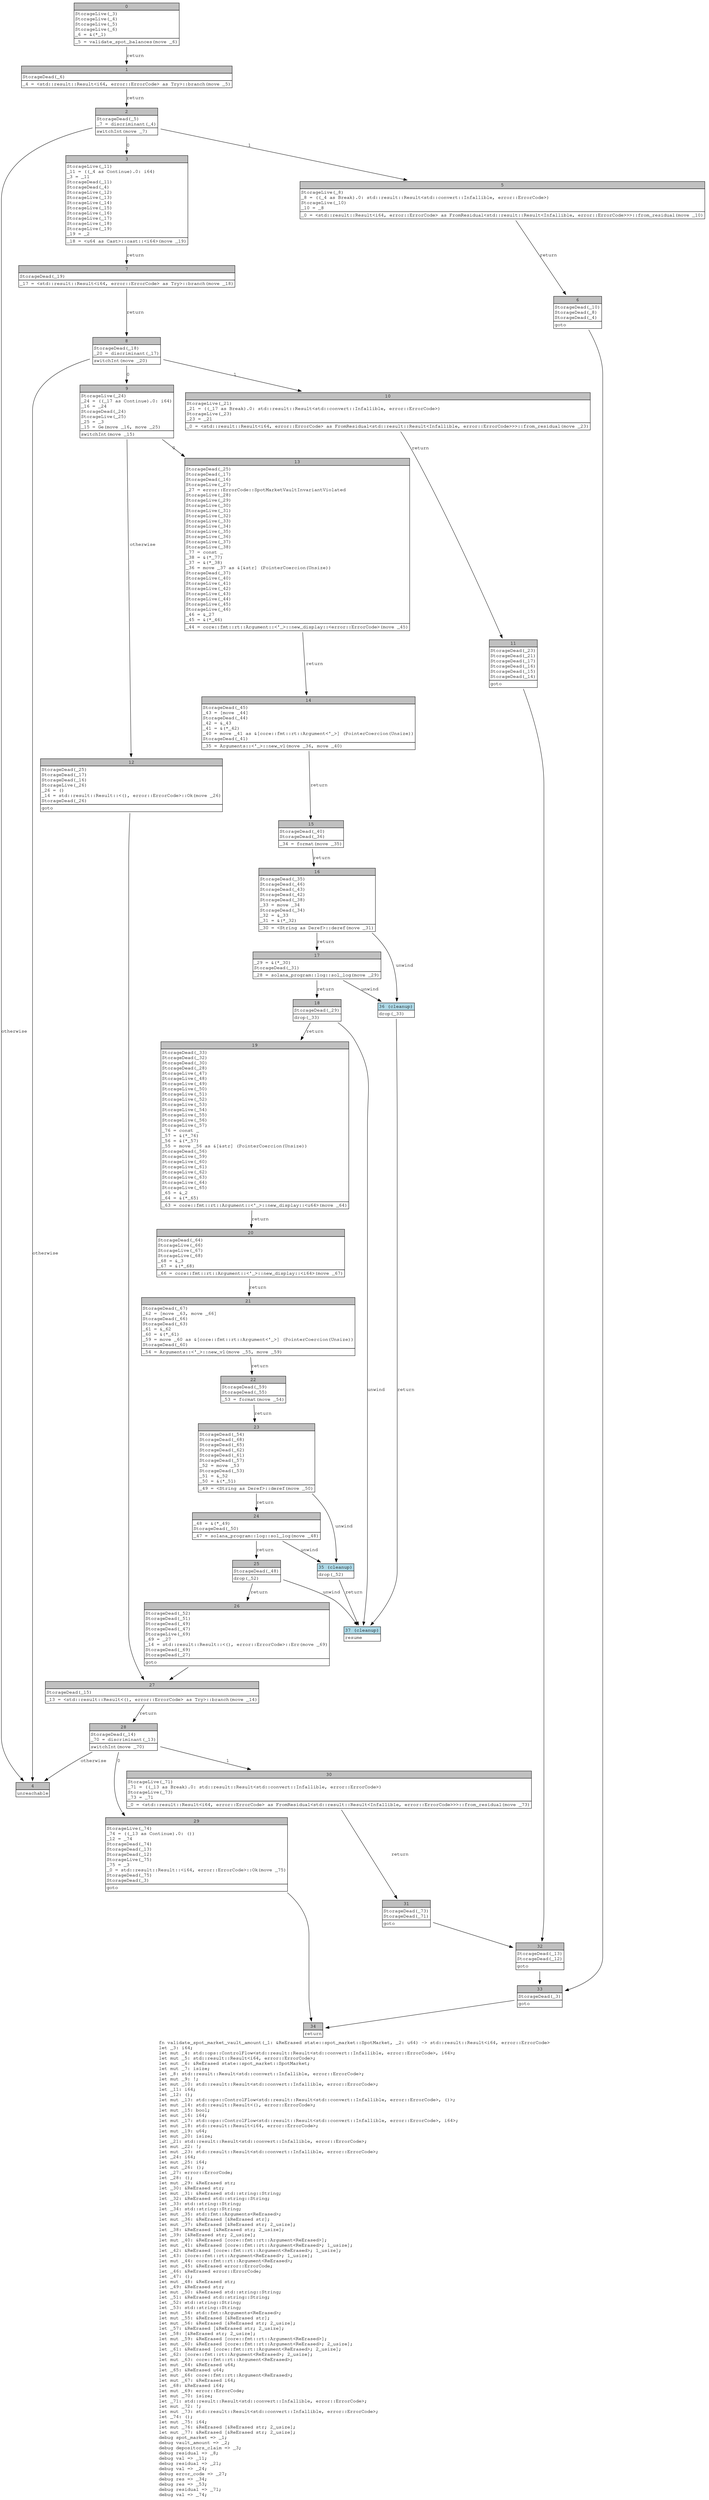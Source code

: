 digraph Mir_0_2845 {
    graph [fontname="Courier, monospace"];
    node [fontname="Courier, monospace"];
    edge [fontname="Courier, monospace"];
    label=<fn validate_spot_market_vault_amount(_1: &amp;ReErased state::spot_market::SpotMarket, _2: u64) -&gt; std::result::Result&lt;i64, error::ErrorCode&gt;<br align="left"/>let _3: i64;<br align="left"/>let mut _4: std::ops::ControlFlow&lt;std::result::Result&lt;std::convert::Infallible, error::ErrorCode&gt;, i64&gt;;<br align="left"/>let mut _5: std::result::Result&lt;i64, error::ErrorCode&gt;;<br align="left"/>let mut _6: &amp;ReErased state::spot_market::SpotMarket;<br align="left"/>let mut _7: isize;<br align="left"/>let _8: std::result::Result&lt;std::convert::Infallible, error::ErrorCode&gt;;<br align="left"/>let mut _9: !;<br align="left"/>let mut _10: std::result::Result&lt;std::convert::Infallible, error::ErrorCode&gt;;<br align="left"/>let _11: i64;<br align="left"/>let _12: ();<br align="left"/>let mut _13: std::ops::ControlFlow&lt;std::result::Result&lt;std::convert::Infallible, error::ErrorCode&gt;, ()&gt;;<br align="left"/>let mut _14: std::result::Result&lt;(), error::ErrorCode&gt;;<br align="left"/>let mut _15: bool;<br align="left"/>let mut _16: i64;<br align="left"/>let mut _17: std::ops::ControlFlow&lt;std::result::Result&lt;std::convert::Infallible, error::ErrorCode&gt;, i64&gt;;<br align="left"/>let mut _18: std::result::Result&lt;i64, error::ErrorCode&gt;;<br align="left"/>let mut _19: u64;<br align="left"/>let mut _20: isize;<br align="left"/>let _21: std::result::Result&lt;std::convert::Infallible, error::ErrorCode&gt;;<br align="left"/>let mut _22: !;<br align="left"/>let mut _23: std::result::Result&lt;std::convert::Infallible, error::ErrorCode&gt;;<br align="left"/>let _24: i64;<br align="left"/>let mut _25: i64;<br align="left"/>let mut _26: ();<br align="left"/>let _27: error::ErrorCode;<br align="left"/>let _28: ();<br align="left"/>let mut _29: &amp;ReErased str;<br align="left"/>let _30: &amp;ReErased str;<br align="left"/>let mut _31: &amp;ReErased std::string::String;<br align="left"/>let _32: &amp;ReErased std::string::String;<br align="left"/>let _33: std::string::String;<br align="left"/>let _34: std::string::String;<br align="left"/>let mut _35: std::fmt::Arguments&lt;ReErased&gt;;<br align="left"/>let mut _36: &amp;ReErased [&amp;ReErased str];<br align="left"/>let mut _37: &amp;ReErased [&amp;ReErased str; 2_usize];<br align="left"/>let _38: &amp;ReErased [&amp;ReErased str; 2_usize];<br align="left"/>let _39: [&amp;ReErased str; 2_usize];<br align="left"/>let mut _40: &amp;ReErased [core::fmt::rt::Argument&lt;ReErased&gt;];<br align="left"/>let mut _41: &amp;ReErased [core::fmt::rt::Argument&lt;ReErased&gt;; 1_usize];<br align="left"/>let _42: &amp;ReErased [core::fmt::rt::Argument&lt;ReErased&gt;; 1_usize];<br align="left"/>let _43: [core::fmt::rt::Argument&lt;ReErased&gt;; 1_usize];<br align="left"/>let mut _44: core::fmt::rt::Argument&lt;ReErased&gt;;<br align="left"/>let mut _45: &amp;ReErased error::ErrorCode;<br align="left"/>let _46: &amp;ReErased error::ErrorCode;<br align="left"/>let _47: ();<br align="left"/>let mut _48: &amp;ReErased str;<br align="left"/>let _49: &amp;ReErased str;<br align="left"/>let mut _50: &amp;ReErased std::string::String;<br align="left"/>let _51: &amp;ReErased std::string::String;<br align="left"/>let _52: std::string::String;<br align="left"/>let _53: std::string::String;<br align="left"/>let mut _54: std::fmt::Arguments&lt;ReErased&gt;;<br align="left"/>let mut _55: &amp;ReErased [&amp;ReErased str];<br align="left"/>let mut _56: &amp;ReErased [&amp;ReErased str; 2_usize];<br align="left"/>let _57: &amp;ReErased [&amp;ReErased str; 2_usize];<br align="left"/>let _58: [&amp;ReErased str; 2_usize];<br align="left"/>let mut _59: &amp;ReErased [core::fmt::rt::Argument&lt;ReErased&gt;];<br align="left"/>let mut _60: &amp;ReErased [core::fmt::rt::Argument&lt;ReErased&gt;; 2_usize];<br align="left"/>let _61: &amp;ReErased [core::fmt::rt::Argument&lt;ReErased&gt;; 2_usize];<br align="left"/>let _62: [core::fmt::rt::Argument&lt;ReErased&gt;; 2_usize];<br align="left"/>let mut _63: core::fmt::rt::Argument&lt;ReErased&gt;;<br align="left"/>let mut _64: &amp;ReErased u64;<br align="left"/>let _65: &amp;ReErased u64;<br align="left"/>let mut _66: core::fmt::rt::Argument&lt;ReErased&gt;;<br align="left"/>let mut _67: &amp;ReErased i64;<br align="left"/>let _68: &amp;ReErased i64;<br align="left"/>let mut _69: error::ErrorCode;<br align="left"/>let mut _70: isize;<br align="left"/>let _71: std::result::Result&lt;std::convert::Infallible, error::ErrorCode&gt;;<br align="left"/>let mut _72: !;<br align="left"/>let mut _73: std::result::Result&lt;std::convert::Infallible, error::ErrorCode&gt;;<br align="left"/>let _74: ();<br align="left"/>let mut _75: i64;<br align="left"/>let mut _76: &amp;ReErased [&amp;ReErased str; 2_usize];<br align="left"/>let mut _77: &amp;ReErased [&amp;ReErased str; 2_usize];<br align="left"/>debug spot_market =&gt; _1;<br align="left"/>debug vault_amount =&gt; _2;<br align="left"/>debug depositors_claim =&gt; _3;<br align="left"/>debug residual =&gt; _8;<br align="left"/>debug val =&gt; _11;<br align="left"/>debug residual =&gt; _21;<br align="left"/>debug val =&gt; _24;<br align="left"/>debug error_code =&gt; _27;<br align="left"/>debug res =&gt; _34;<br align="left"/>debug res =&gt; _53;<br align="left"/>debug residual =&gt; _71;<br align="left"/>debug val =&gt; _74;<br align="left"/>>;
    bb0__0_2845 [shape="none", label=<<table border="0" cellborder="1" cellspacing="0"><tr><td bgcolor="gray" align="center" colspan="1">0</td></tr><tr><td align="left" balign="left">StorageLive(_3)<br/>StorageLive(_4)<br/>StorageLive(_5)<br/>StorageLive(_6)<br/>_6 = &amp;(*_1)<br/></td></tr><tr><td align="left">_5 = validate_spot_balances(move _6)</td></tr></table>>];
    bb1__0_2845 [shape="none", label=<<table border="0" cellborder="1" cellspacing="0"><tr><td bgcolor="gray" align="center" colspan="1">1</td></tr><tr><td align="left" balign="left">StorageDead(_6)<br/></td></tr><tr><td align="left">_4 = &lt;std::result::Result&lt;i64, error::ErrorCode&gt; as Try&gt;::branch(move _5)</td></tr></table>>];
    bb2__0_2845 [shape="none", label=<<table border="0" cellborder="1" cellspacing="0"><tr><td bgcolor="gray" align="center" colspan="1">2</td></tr><tr><td align="left" balign="left">StorageDead(_5)<br/>_7 = discriminant(_4)<br/></td></tr><tr><td align="left">switchInt(move _7)</td></tr></table>>];
    bb3__0_2845 [shape="none", label=<<table border="0" cellborder="1" cellspacing="0"><tr><td bgcolor="gray" align="center" colspan="1">3</td></tr><tr><td align="left" balign="left">StorageLive(_11)<br/>_11 = ((_4 as Continue).0: i64)<br/>_3 = _11<br/>StorageDead(_11)<br/>StorageDead(_4)<br/>StorageLive(_12)<br/>StorageLive(_13)<br/>StorageLive(_14)<br/>StorageLive(_15)<br/>StorageLive(_16)<br/>StorageLive(_17)<br/>StorageLive(_18)<br/>StorageLive(_19)<br/>_19 = _2<br/></td></tr><tr><td align="left">_18 = &lt;u64 as Cast&gt;::cast::&lt;i64&gt;(move _19)</td></tr></table>>];
    bb4__0_2845 [shape="none", label=<<table border="0" cellborder="1" cellspacing="0"><tr><td bgcolor="gray" align="center" colspan="1">4</td></tr><tr><td align="left">unreachable</td></tr></table>>];
    bb5__0_2845 [shape="none", label=<<table border="0" cellborder="1" cellspacing="0"><tr><td bgcolor="gray" align="center" colspan="1">5</td></tr><tr><td align="left" balign="left">StorageLive(_8)<br/>_8 = ((_4 as Break).0: std::result::Result&lt;std::convert::Infallible, error::ErrorCode&gt;)<br/>StorageLive(_10)<br/>_10 = _8<br/></td></tr><tr><td align="left">_0 = &lt;std::result::Result&lt;i64, error::ErrorCode&gt; as FromResidual&lt;std::result::Result&lt;Infallible, error::ErrorCode&gt;&gt;&gt;::from_residual(move _10)</td></tr></table>>];
    bb6__0_2845 [shape="none", label=<<table border="0" cellborder="1" cellspacing="0"><tr><td bgcolor="gray" align="center" colspan="1">6</td></tr><tr><td align="left" balign="left">StorageDead(_10)<br/>StorageDead(_8)<br/>StorageDead(_4)<br/></td></tr><tr><td align="left">goto</td></tr></table>>];
    bb7__0_2845 [shape="none", label=<<table border="0" cellborder="1" cellspacing="0"><tr><td bgcolor="gray" align="center" colspan="1">7</td></tr><tr><td align="left" balign="left">StorageDead(_19)<br/></td></tr><tr><td align="left">_17 = &lt;std::result::Result&lt;i64, error::ErrorCode&gt; as Try&gt;::branch(move _18)</td></tr></table>>];
    bb8__0_2845 [shape="none", label=<<table border="0" cellborder="1" cellspacing="0"><tr><td bgcolor="gray" align="center" colspan="1">8</td></tr><tr><td align="left" balign="left">StorageDead(_18)<br/>_20 = discriminant(_17)<br/></td></tr><tr><td align="left">switchInt(move _20)</td></tr></table>>];
    bb9__0_2845 [shape="none", label=<<table border="0" cellborder="1" cellspacing="0"><tr><td bgcolor="gray" align="center" colspan="1">9</td></tr><tr><td align="left" balign="left">StorageLive(_24)<br/>_24 = ((_17 as Continue).0: i64)<br/>_16 = _24<br/>StorageDead(_24)<br/>StorageLive(_25)<br/>_25 = _3<br/>_15 = Ge(move _16, move _25)<br/></td></tr><tr><td align="left">switchInt(move _15)</td></tr></table>>];
    bb10__0_2845 [shape="none", label=<<table border="0" cellborder="1" cellspacing="0"><tr><td bgcolor="gray" align="center" colspan="1">10</td></tr><tr><td align="left" balign="left">StorageLive(_21)<br/>_21 = ((_17 as Break).0: std::result::Result&lt;std::convert::Infallible, error::ErrorCode&gt;)<br/>StorageLive(_23)<br/>_23 = _21<br/></td></tr><tr><td align="left">_0 = &lt;std::result::Result&lt;i64, error::ErrorCode&gt; as FromResidual&lt;std::result::Result&lt;Infallible, error::ErrorCode&gt;&gt;&gt;::from_residual(move _23)</td></tr></table>>];
    bb11__0_2845 [shape="none", label=<<table border="0" cellborder="1" cellspacing="0"><tr><td bgcolor="gray" align="center" colspan="1">11</td></tr><tr><td align="left" balign="left">StorageDead(_23)<br/>StorageDead(_21)<br/>StorageDead(_17)<br/>StorageDead(_16)<br/>StorageDead(_15)<br/>StorageDead(_14)<br/></td></tr><tr><td align="left">goto</td></tr></table>>];
    bb12__0_2845 [shape="none", label=<<table border="0" cellborder="1" cellspacing="0"><tr><td bgcolor="gray" align="center" colspan="1">12</td></tr><tr><td align="left" balign="left">StorageDead(_25)<br/>StorageDead(_17)<br/>StorageDead(_16)<br/>StorageLive(_26)<br/>_26 = ()<br/>_14 = std::result::Result::&lt;(), error::ErrorCode&gt;::Ok(move _26)<br/>StorageDead(_26)<br/></td></tr><tr><td align="left">goto</td></tr></table>>];
    bb13__0_2845 [shape="none", label=<<table border="0" cellborder="1" cellspacing="0"><tr><td bgcolor="gray" align="center" colspan="1">13</td></tr><tr><td align="left" balign="left">StorageDead(_25)<br/>StorageDead(_17)<br/>StorageDead(_16)<br/>StorageLive(_27)<br/>_27 = error::ErrorCode::SpotMarketVaultInvariantViolated<br/>StorageLive(_28)<br/>StorageLive(_29)<br/>StorageLive(_30)<br/>StorageLive(_31)<br/>StorageLive(_32)<br/>StorageLive(_33)<br/>StorageLive(_34)<br/>StorageLive(_35)<br/>StorageLive(_36)<br/>StorageLive(_37)<br/>StorageLive(_38)<br/>_77 = const _<br/>_38 = &amp;(*_77)<br/>_37 = &amp;(*_38)<br/>_36 = move _37 as &amp;[&amp;str] (PointerCoercion(Unsize))<br/>StorageDead(_37)<br/>StorageLive(_40)<br/>StorageLive(_41)<br/>StorageLive(_42)<br/>StorageLive(_43)<br/>StorageLive(_44)<br/>StorageLive(_45)<br/>StorageLive(_46)<br/>_46 = &amp;_27<br/>_45 = &amp;(*_46)<br/></td></tr><tr><td align="left">_44 = core::fmt::rt::Argument::&lt;'_&gt;::new_display::&lt;error::ErrorCode&gt;(move _45)</td></tr></table>>];
    bb14__0_2845 [shape="none", label=<<table border="0" cellborder="1" cellspacing="0"><tr><td bgcolor="gray" align="center" colspan="1">14</td></tr><tr><td align="left" balign="left">StorageDead(_45)<br/>_43 = [move _44]<br/>StorageDead(_44)<br/>_42 = &amp;_43<br/>_41 = &amp;(*_42)<br/>_40 = move _41 as &amp;[core::fmt::rt::Argument&lt;'_&gt;] (PointerCoercion(Unsize))<br/>StorageDead(_41)<br/></td></tr><tr><td align="left">_35 = Arguments::&lt;'_&gt;::new_v1(move _36, move _40)</td></tr></table>>];
    bb15__0_2845 [shape="none", label=<<table border="0" cellborder="1" cellspacing="0"><tr><td bgcolor="gray" align="center" colspan="1">15</td></tr><tr><td align="left" balign="left">StorageDead(_40)<br/>StorageDead(_36)<br/></td></tr><tr><td align="left">_34 = format(move _35)</td></tr></table>>];
    bb16__0_2845 [shape="none", label=<<table border="0" cellborder="1" cellspacing="0"><tr><td bgcolor="gray" align="center" colspan="1">16</td></tr><tr><td align="left" balign="left">StorageDead(_35)<br/>StorageDead(_46)<br/>StorageDead(_43)<br/>StorageDead(_42)<br/>StorageDead(_38)<br/>_33 = move _34<br/>StorageDead(_34)<br/>_32 = &amp;_33<br/>_31 = &amp;(*_32)<br/></td></tr><tr><td align="left">_30 = &lt;String as Deref&gt;::deref(move _31)</td></tr></table>>];
    bb17__0_2845 [shape="none", label=<<table border="0" cellborder="1" cellspacing="0"><tr><td bgcolor="gray" align="center" colspan="1">17</td></tr><tr><td align="left" balign="left">_29 = &amp;(*_30)<br/>StorageDead(_31)<br/></td></tr><tr><td align="left">_28 = solana_program::log::sol_log(move _29)</td></tr></table>>];
    bb18__0_2845 [shape="none", label=<<table border="0" cellborder="1" cellspacing="0"><tr><td bgcolor="gray" align="center" colspan="1">18</td></tr><tr><td align="left" balign="left">StorageDead(_29)<br/></td></tr><tr><td align="left">drop(_33)</td></tr></table>>];
    bb19__0_2845 [shape="none", label=<<table border="0" cellborder="1" cellspacing="0"><tr><td bgcolor="gray" align="center" colspan="1">19</td></tr><tr><td align="left" balign="left">StorageDead(_33)<br/>StorageDead(_32)<br/>StorageDead(_30)<br/>StorageDead(_28)<br/>StorageLive(_47)<br/>StorageLive(_48)<br/>StorageLive(_49)<br/>StorageLive(_50)<br/>StorageLive(_51)<br/>StorageLive(_52)<br/>StorageLive(_53)<br/>StorageLive(_54)<br/>StorageLive(_55)<br/>StorageLive(_56)<br/>StorageLive(_57)<br/>_76 = const _<br/>_57 = &amp;(*_76)<br/>_56 = &amp;(*_57)<br/>_55 = move _56 as &amp;[&amp;str] (PointerCoercion(Unsize))<br/>StorageDead(_56)<br/>StorageLive(_59)<br/>StorageLive(_60)<br/>StorageLive(_61)<br/>StorageLive(_62)<br/>StorageLive(_63)<br/>StorageLive(_64)<br/>StorageLive(_65)<br/>_65 = &amp;_2<br/>_64 = &amp;(*_65)<br/></td></tr><tr><td align="left">_63 = core::fmt::rt::Argument::&lt;'_&gt;::new_display::&lt;u64&gt;(move _64)</td></tr></table>>];
    bb20__0_2845 [shape="none", label=<<table border="0" cellborder="1" cellspacing="0"><tr><td bgcolor="gray" align="center" colspan="1">20</td></tr><tr><td align="left" balign="left">StorageDead(_64)<br/>StorageLive(_66)<br/>StorageLive(_67)<br/>StorageLive(_68)<br/>_68 = &amp;_3<br/>_67 = &amp;(*_68)<br/></td></tr><tr><td align="left">_66 = core::fmt::rt::Argument::&lt;'_&gt;::new_display::&lt;i64&gt;(move _67)</td></tr></table>>];
    bb21__0_2845 [shape="none", label=<<table border="0" cellborder="1" cellspacing="0"><tr><td bgcolor="gray" align="center" colspan="1">21</td></tr><tr><td align="left" balign="left">StorageDead(_67)<br/>_62 = [move _63, move _66]<br/>StorageDead(_66)<br/>StorageDead(_63)<br/>_61 = &amp;_62<br/>_60 = &amp;(*_61)<br/>_59 = move _60 as &amp;[core::fmt::rt::Argument&lt;'_&gt;] (PointerCoercion(Unsize))<br/>StorageDead(_60)<br/></td></tr><tr><td align="left">_54 = Arguments::&lt;'_&gt;::new_v1(move _55, move _59)</td></tr></table>>];
    bb22__0_2845 [shape="none", label=<<table border="0" cellborder="1" cellspacing="0"><tr><td bgcolor="gray" align="center" colspan="1">22</td></tr><tr><td align="left" balign="left">StorageDead(_59)<br/>StorageDead(_55)<br/></td></tr><tr><td align="left">_53 = format(move _54)</td></tr></table>>];
    bb23__0_2845 [shape="none", label=<<table border="0" cellborder="1" cellspacing="0"><tr><td bgcolor="gray" align="center" colspan="1">23</td></tr><tr><td align="left" balign="left">StorageDead(_54)<br/>StorageDead(_68)<br/>StorageDead(_65)<br/>StorageDead(_62)<br/>StorageDead(_61)<br/>StorageDead(_57)<br/>_52 = move _53<br/>StorageDead(_53)<br/>_51 = &amp;_52<br/>_50 = &amp;(*_51)<br/></td></tr><tr><td align="left">_49 = &lt;String as Deref&gt;::deref(move _50)</td></tr></table>>];
    bb24__0_2845 [shape="none", label=<<table border="0" cellborder="1" cellspacing="0"><tr><td bgcolor="gray" align="center" colspan="1">24</td></tr><tr><td align="left" balign="left">_48 = &amp;(*_49)<br/>StorageDead(_50)<br/></td></tr><tr><td align="left">_47 = solana_program::log::sol_log(move _48)</td></tr></table>>];
    bb25__0_2845 [shape="none", label=<<table border="0" cellborder="1" cellspacing="0"><tr><td bgcolor="gray" align="center" colspan="1">25</td></tr><tr><td align="left" balign="left">StorageDead(_48)<br/></td></tr><tr><td align="left">drop(_52)</td></tr></table>>];
    bb26__0_2845 [shape="none", label=<<table border="0" cellborder="1" cellspacing="0"><tr><td bgcolor="gray" align="center" colspan="1">26</td></tr><tr><td align="left" balign="left">StorageDead(_52)<br/>StorageDead(_51)<br/>StorageDead(_49)<br/>StorageDead(_47)<br/>StorageLive(_69)<br/>_69 = _27<br/>_14 = std::result::Result::&lt;(), error::ErrorCode&gt;::Err(move _69)<br/>StorageDead(_69)<br/>StorageDead(_27)<br/></td></tr><tr><td align="left">goto</td></tr></table>>];
    bb27__0_2845 [shape="none", label=<<table border="0" cellborder="1" cellspacing="0"><tr><td bgcolor="gray" align="center" colspan="1">27</td></tr><tr><td align="left" balign="left">StorageDead(_15)<br/></td></tr><tr><td align="left">_13 = &lt;std::result::Result&lt;(), error::ErrorCode&gt; as Try&gt;::branch(move _14)</td></tr></table>>];
    bb28__0_2845 [shape="none", label=<<table border="0" cellborder="1" cellspacing="0"><tr><td bgcolor="gray" align="center" colspan="1">28</td></tr><tr><td align="left" balign="left">StorageDead(_14)<br/>_70 = discriminant(_13)<br/></td></tr><tr><td align="left">switchInt(move _70)</td></tr></table>>];
    bb29__0_2845 [shape="none", label=<<table border="0" cellborder="1" cellspacing="0"><tr><td bgcolor="gray" align="center" colspan="1">29</td></tr><tr><td align="left" balign="left">StorageLive(_74)<br/>_74 = ((_13 as Continue).0: ())<br/>_12 = _74<br/>StorageDead(_74)<br/>StorageDead(_13)<br/>StorageDead(_12)<br/>StorageLive(_75)<br/>_75 = _3<br/>_0 = std::result::Result::&lt;i64, error::ErrorCode&gt;::Ok(move _75)<br/>StorageDead(_75)<br/>StorageDead(_3)<br/></td></tr><tr><td align="left">goto</td></tr></table>>];
    bb30__0_2845 [shape="none", label=<<table border="0" cellborder="1" cellspacing="0"><tr><td bgcolor="gray" align="center" colspan="1">30</td></tr><tr><td align="left" balign="left">StorageLive(_71)<br/>_71 = ((_13 as Break).0: std::result::Result&lt;std::convert::Infallible, error::ErrorCode&gt;)<br/>StorageLive(_73)<br/>_73 = _71<br/></td></tr><tr><td align="left">_0 = &lt;std::result::Result&lt;i64, error::ErrorCode&gt; as FromResidual&lt;std::result::Result&lt;Infallible, error::ErrorCode&gt;&gt;&gt;::from_residual(move _73)</td></tr></table>>];
    bb31__0_2845 [shape="none", label=<<table border="0" cellborder="1" cellspacing="0"><tr><td bgcolor="gray" align="center" colspan="1">31</td></tr><tr><td align="left" balign="left">StorageDead(_73)<br/>StorageDead(_71)<br/></td></tr><tr><td align="left">goto</td></tr></table>>];
    bb32__0_2845 [shape="none", label=<<table border="0" cellborder="1" cellspacing="0"><tr><td bgcolor="gray" align="center" colspan="1">32</td></tr><tr><td align="left" balign="left">StorageDead(_13)<br/>StorageDead(_12)<br/></td></tr><tr><td align="left">goto</td></tr></table>>];
    bb33__0_2845 [shape="none", label=<<table border="0" cellborder="1" cellspacing="0"><tr><td bgcolor="gray" align="center" colspan="1">33</td></tr><tr><td align="left" balign="left">StorageDead(_3)<br/></td></tr><tr><td align="left">goto</td></tr></table>>];
    bb34__0_2845 [shape="none", label=<<table border="0" cellborder="1" cellspacing="0"><tr><td bgcolor="gray" align="center" colspan="1">34</td></tr><tr><td align="left">return</td></tr></table>>];
    bb35__0_2845 [shape="none", label=<<table border="0" cellborder="1" cellspacing="0"><tr><td bgcolor="lightblue" align="center" colspan="1">35 (cleanup)</td></tr><tr><td align="left">drop(_52)</td></tr></table>>];
    bb36__0_2845 [shape="none", label=<<table border="0" cellborder="1" cellspacing="0"><tr><td bgcolor="lightblue" align="center" colspan="1">36 (cleanup)</td></tr><tr><td align="left">drop(_33)</td></tr></table>>];
    bb37__0_2845 [shape="none", label=<<table border="0" cellborder="1" cellspacing="0"><tr><td bgcolor="lightblue" align="center" colspan="1">37 (cleanup)</td></tr><tr><td align="left">resume</td></tr></table>>];
    bb0__0_2845 -> bb1__0_2845 [label="return"];
    bb1__0_2845 -> bb2__0_2845 [label="return"];
    bb2__0_2845 -> bb3__0_2845 [label="0"];
    bb2__0_2845 -> bb5__0_2845 [label="1"];
    bb2__0_2845 -> bb4__0_2845 [label="otherwise"];
    bb3__0_2845 -> bb7__0_2845 [label="return"];
    bb5__0_2845 -> bb6__0_2845 [label="return"];
    bb6__0_2845 -> bb33__0_2845 [label=""];
    bb7__0_2845 -> bb8__0_2845 [label="return"];
    bb8__0_2845 -> bb9__0_2845 [label="0"];
    bb8__0_2845 -> bb10__0_2845 [label="1"];
    bb8__0_2845 -> bb4__0_2845 [label="otherwise"];
    bb9__0_2845 -> bb13__0_2845 [label="0"];
    bb9__0_2845 -> bb12__0_2845 [label="otherwise"];
    bb10__0_2845 -> bb11__0_2845 [label="return"];
    bb11__0_2845 -> bb32__0_2845 [label=""];
    bb12__0_2845 -> bb27__0_2845 [label=""];
    bb13__0_2845 -> bb14__0_2845 [label="return"];
    bb14__0_2845 -> bb15__0_2845 [label="return"];
    bb15__0_2845 -> bb16__0_2845 [label="return"];
    bb16__0_2845 -> bb17__0_2845 [label="return"];
    bb16__0_2845 -> bb36__0_2845 [label="unwind"];
    bb17__0_2845 -> bb18__0_2845 [label="return"];
    bb17__0_2845 -> bb36__0_2845 [label="unwind"];
    bb18__0_2845 -> bb19__0_2845 [label="return"];
    bb18__0_2845 -> bb37__0_2845 [label="unwind"];
    bb19__0_2845 -> bb20__0_2845 [label="return"];
    bb20__0_2845 -> bb21__0_2845 [label="return"];
    bb21__0_2845 -> bb22__0_2845 [label="return"];
    bb22__0_2845 -> bb23__0_2845 [label="return"];
    bb23__0_2845 -> bb24__0_2845 [label="return"];
    bb23__0_2845 -> bb35__0_2845 [label="unwind"];
    bb24__0_2845 -> bb25__0_2845 [label="return"];
    bb24__0_2845 -> bb35__0_2845 [label="unwind"];
    bb25__0_2845 -> bb26__0_2845 [label="return"];
    bb25__0_2845 -> bb37__0_2845 [label="unwind"];
    bb26__0_2845 -> bb27__0_2845 [label=""];
    bb27__0_2845 -> bb28__0_2845 [label="return"];
    bb28__0_2845 -> bb29__0_2845 [label="0"];
    bb28__0_2845 -> bb30__0_2845 [label="1"];
    bb28__0_2845 -> bb4__0_2845 [label="otherwise"];
    bb29__0_2845 -> bb34__0_2845 [label=""];
    bb30__0_2845 -> bb31__0_2845 [label="return"];
    bb31__0_2845 -> bb32__0_2845 [label=""];
    bb32__0_2845 -> bb33__0_2845 [label=""];
    bb33__0_2845 -> bb34__0_2845 [label=""];
    bb35__0_2845 -> bb37__0_2845 [label="return"];
    bb36__0_2845 -> bb37__0_2845 [label="return"];
}
